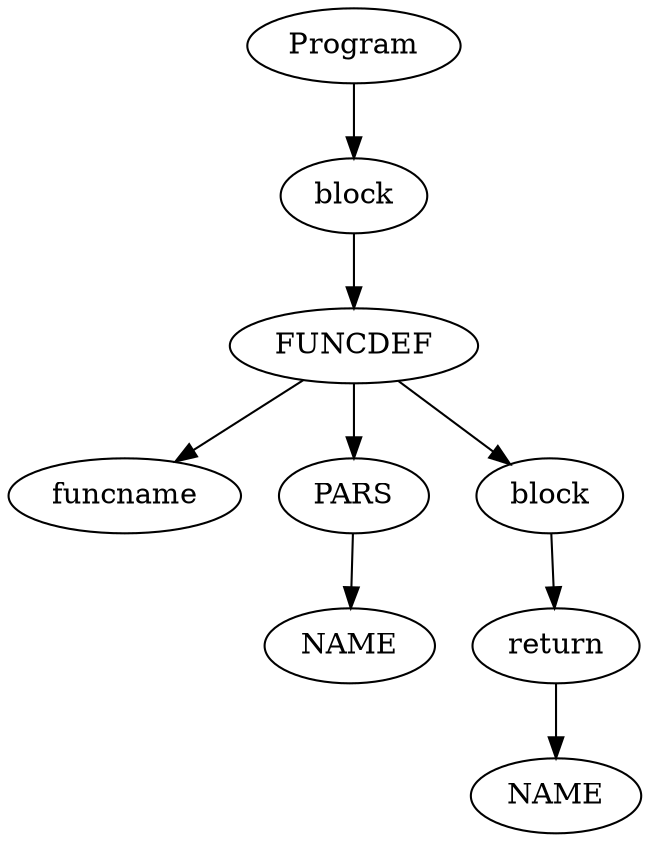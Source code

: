 digraph {
graph [ordering="out"];
node0[label="Program"];
node1[label="block"];
node2[label="FUNCDEF"];
node3[label="funcname"];
node2 -> node3;
node4[label="PARS"];
node5[label="NAME"];
node4 -> node5;
node2 -> node4;
node6[label="block"];
node7[label="return"];
node8[label="NAME"];
node7 -> node8;
node6 -> node7;
node2 -> node6;
node1 -> node2;
node0 -> node1;
}
